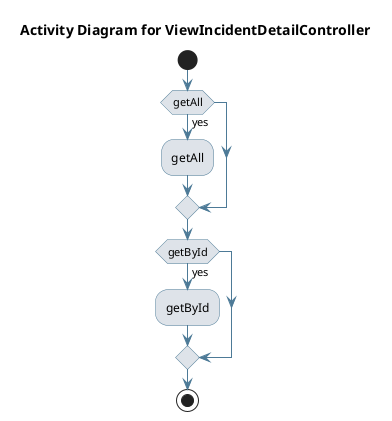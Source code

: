 @startuml
skinparam activity {
 BackgroundColor #DEE3E9 
 BorderColor #4D7A97 
 ArrowColor #4D7A97 
}
!pragma useVerticalIf on
start
title Activity Diagram for ViewIncidentDetailController

if (getAll) then (yes)
:getAll;
endif
if (getById) then (yes)
:getById;
endif
stop
@enduml

